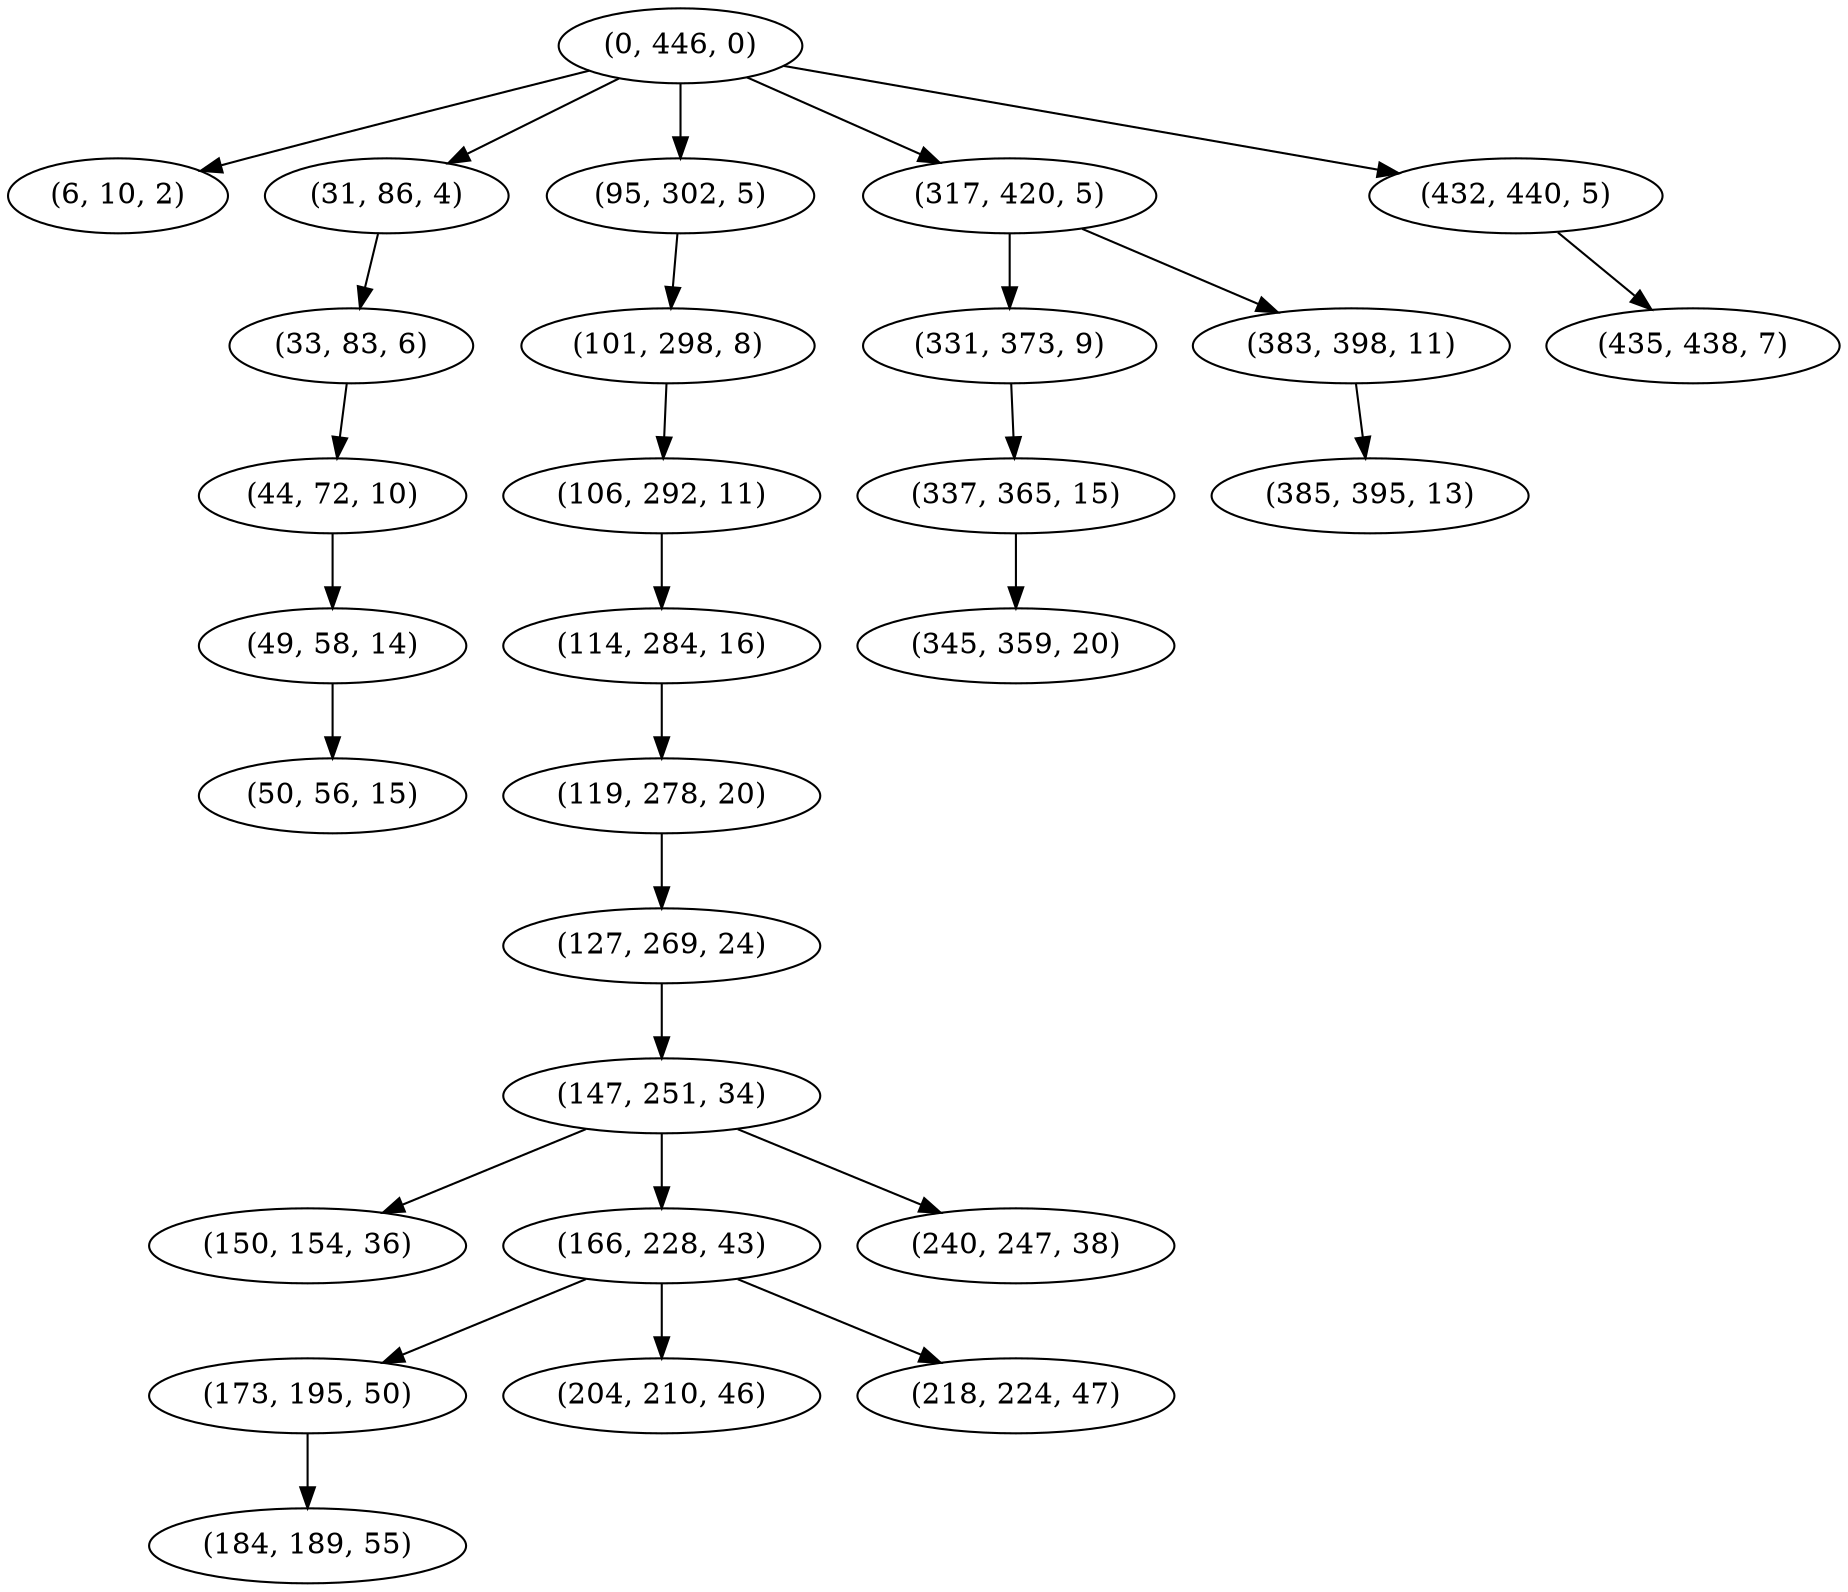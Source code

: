 digraph tree {
    "(0, 446, 0)";
    "(6, 10, 2)";
    "(31, 86, 4)";
    "(33, 83, 6)";
    "(44, 72, 10)";
    "(49, 58, 14)";
    "(50, 56, 15)";
    "(95, 302, 5)";
    "(101, 298, 8)";
    "(106, 292, 11)";
    "(114, 284, 16)";
    "(119, 278, 20)";
    "(127, 269, 24)";
    "(147, 251, 34)";
    "(150, 154, 36)";
    "(166, 228, 43)";
    "(173, 195, 50)";
    "(184, 189, 55)";
    "(204, 210, 46)";
    "(218, 224, 47)";
    "(240, 247, 38)";
    "(317, 420, 5)";
    "(331, 373, 9)";
    "(337, 365, 15)";
    "(345, 359, 20)";
    "(383, 398, 11)";
    "(385, 395, 13)";
    "(432, 440, 5)";
    "(435, 438, 7)";
    "(0, 446, 0)" -> "(6, 10, 2)";
    "(0, 446, 0)" -> "(31, 86, 4)";
    "(0, 446, 0)" -> "(95, 302, 5)";
    "(0, 446, 0)" -> "(317, 420, 5)";
    "(0, 446, 0)" -> "(432, 440, 5)";
    "(31, 86, 4)" -> "(33, 83, 6)";
    "(33, 83, 6)" -> "(44, 72, 10)";
    "(44, 72, 10)" -> "(49, 58, 14)";
    "(49, 58, 14)" -> "(50, 56, 15)";
    "(95, 302, 5)" -> "(101, 298, 8)";
    "(101, 298, 8)" -> "(106, 292, 11)";
    "(106, 292, 11)" -> "(114, 284, 16)";
    "(114, 284, 16)" -> "(119, 278, 20)";
    "(119, 278, 20)" -> "(127, 269, 24)";
    "(127, 269, 24)" -> "(147, 251, 34)";
    "(147, 251, 34)" -> "(150, 154, 36)";
    "(147, 251, 34)" -> "(166, 228, 43)";
    "(147, 251, 34)" -> "(240, 247, 38)";
    "(166, 228, 43)" -> "(173, 195, 50)";
    "(166, 228, 43)" -> "(204, 210, 46)";
    "(166, 228, 43)" -> "(218, 224, 47)";
    "(173, 195, 50)" -> "(184, 189, 55)";
    "(317, 420, 5)" -> "(331, 373, 9)";
    "(317, 420, 5)" -> "(383, 398, 11)";
    "(331, 373, 9)" -> "(337, 365, 15)";
    "(337, 365, 15)" -> "(345, 359, 20)";
    "(383, 398, 11)" -> "(385, 395, 13)";
    "(432, 440, 5)" -> "(435, 438, 7)";
}
